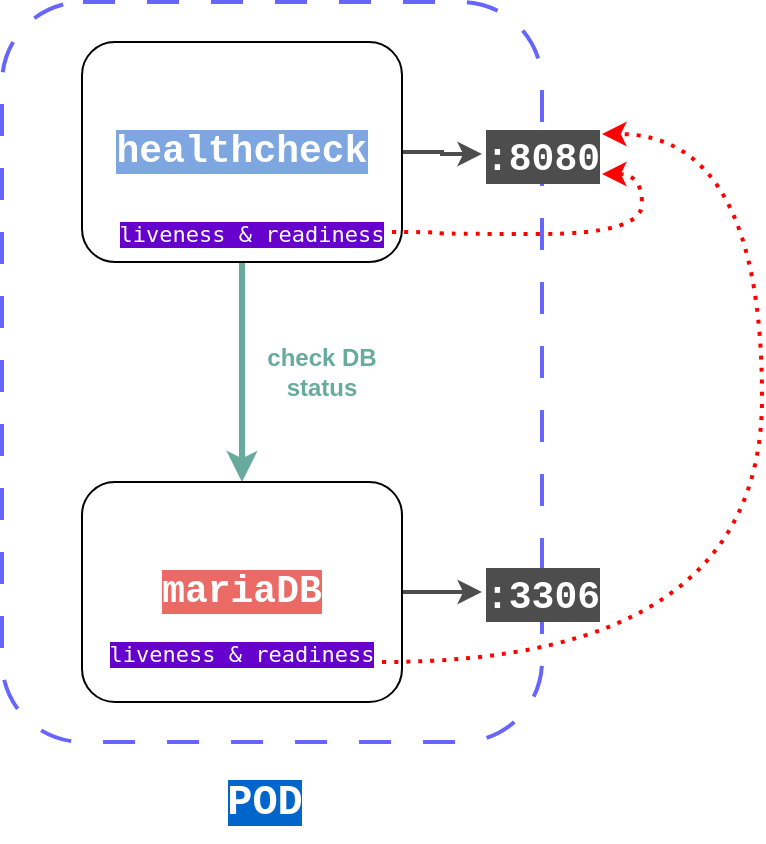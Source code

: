 <mxfile version="26.0.11">
  <diagram name="Page-1" id="iFYPyggZZip7onPklAIf">
    <mxGraphModel dx="1062" dy="554" grid="1" gridSize="10" guides="1" tooltips="1" connect="1" arrows="1" fold="1" page="1" pageScale="1" pageWidth="827" pageHeight="1169" math="0" shadow="0">
      <root>
        <mxCell id="0" />
        <mxCell id="1" parent="0" />
        <mxCell id="pTnqiEGoBfZLtPKK_kVA-1" value="" style="rounded=1;whiteSpace=wrap;html=1;dashed=1;dashPattern=8 8;strokeWidth=2;strokeColor=#6666FF;" vertex="1" parent="1">
          <mxGeometry x="320" y="190" width="270" height="370" as="geometry" />
        </mxCell>
        <mxCell id="pTnqiEGoBfZLtPKK_kVA-4" style="edgeStyle=orthogonalEdgeStyle;rounded=0;orthogonalLoop=1;jettySize=auto;html=1;entryX=0.5;entryY=0;entryDx=0;entryDy=0;strokeColor=#67AB9F;strokeWidth=3;" edge="1" parent="1" source="pTnqiEGoBfZLtPKK_kVA-2" target="pTnqiEGoBfZLtPKK_kVA-3">
          <mxGeometry relative="1" as="geometry" />
        </mxCell>
        <mxCell id="pTnqiEGoBfZLtPKK_kVA-8" style="edgeStyle=orthogonalEdgeStyle;rounded=0;orthogonalLoop=1;jettySize=auto;html=1;entryX=0;entryY=0.5;entryDx=0;entryDy=0;strokeColor=#4D4D4D;strokeWidth=2;" edge="1" parent="1" source="pTnqiEGoBfZLtPKK_kVA-2" target="pTnqiEGoBfZLtPKK_kVA-6">
          <mxGeometry relative="1" as="geometry" />
        </mxCell>
        <mxCell id="pTnqiEGoBfZLtPKK_kVA-2" value="&lt;font face=&quot;Courier New&quot; style=&quot;font-size: 19px;&quot;&gt;&lt;span style=&quot;color: rgb(255, 255, 255); background-color: rgb(126, 166, 224);&quot;&gt;&lt;b&gt;&lt;font&gt;healthcheck&lt;/font&gt;&lt;/b&gt;&lt;/span&gt;&lt;/font&gt;" style="rounded=1;whiteSpace=wrap;html=1;" vertex="1" parent="1">
          <mxGeometry x="360" y="210" width="160" height="110" as="geometry" />
        </mxCell>
        <mxCell id="pTnqiEGoBfZLtPKK_kVA-10" style="edgeStyle=orthogonalEdgeStyle;rounded=0;orthogonalLoop=1;jettySize=auto;html=1;entryX=0;entryY=0.5;entryDx=0;entryDy=0;strokeColor=#4D4D4D;strokeWidth=2;" edge="1" parent="1" source="pTnqiEGoBfZLtPKK_kVA-3" target="pTnqiEGoBfZLtPKK_kVA-9">
          <mxGeometry relative="1" as="geometry" />
        </mxCell>
        <mxCell id="pTnqiEGoBfZLtPKK_kVA-3" value="&lt;font style=&quot;font-size: 19px; color: rgb(255, 255, 255); background-color: rgb(234, 107, 102);&quot; face=&quot;Courier New&quot;&gt;&lt;b&gt;&lt;span&gt;mariaDB&lt;/span&gt;&lt;/b&gt;&lt;/font&gt;" style="rounded=1;whiteSpace=wrap;html=1;" vertex="1" parent="1">
          <mxGeometry x="360" y="430" width="160" height="110" as="geometry" />
        </mxCell>
        <mxCell id="pTnqiEGoBfZLtPKK_kVA-5" value="&lt;b&gt;&lt;span style=&quot;color: rgb(103, 171, 159);&quot;&gt;check DB status&lt;/span&gt;&lt;/b&gt;" style="text;html=1;align=center;verticalAlign=middle;whiteSpace=wrap;rounded=0;" vertex="1" parent="1">
          <mxGeometry x="450" y="360" width="60" height="30" as="geometry" />
        </mxCell>
        <mxCell id="pTnqiEGoBfZLtPKK_kVA-6" value="&lt;h1 style=&quot;line-height: 180%;&quot; align=&quot;left&quot;&gt;&lt;font face=&quot;Courier New&quot;&gt;&lt;b style=&quot;background-color: rgb(77, 77, 77);&quot;&gt;&lt;font style=&quot;font-size: 19px; color: rgb(255, 255, 255); line-height: 180%;&quot;&gt;:8080&lt;/font&gt;&lt;/b&gt;&lt;/font&gt;&lt;/h1&gt;" style="text;html=1;align=left;verticalAlign=middle;whiteSpace=wrap;rounded=0;glass=0;strokeWidth=1;perimeterSpacing=0;" vertex="1" parent="1">
          <mxGeometry x="560" y="246" width="60" height="40" as="geometry" />
        </mxCell>
        <mxCell id="pTnqiEGoBfZLtPKK_kVA-9" value="&lt;h1 style=&quot;line-height: 180%;&quot; align=&quot;left&quot;&gt;&lt;font face=&quot;Courier New&quot;&gt;&lt;b style=&quot;background-color: rgb(77, 77, 77);&quot;&gt;&lt;font style=&quot;font-size: 19px; color: rgb(255, 255, 255); line-height: 180%;&quot;&gt;:3306&lt;/font&gt;&lt;/b&gt;&lt;/font&gt;&lt;/h1&gt;" style="text;html=1;align=left;verticalAlign=middle;whiteSpace=wrap;rounded=0;glass=0;strokeWidth=1;perimeterSpacing=0;" vertex="1" parent="1">
          <mxGeometry x="560" y="465" width="60" height="40" as="geometry" />
        </mxCell>
        <mxCell id="pTnqiEGoBfZLtPKK_kVA-11" value="&lt;div align=&quot;center&quot;&gt;&lt;font style=&quot;background-color: light-dark(rgb(0, 102, 204), rgb(255, 255, 255)); font-size: 21px; color: rgb(255, 255, 255);&quot; face=&quot;Courier New&quot;&gt;&lt;b&gt;POD&lt;/b&gt;&lt;/font&gt;&lt;/div&gt;" style="text;html=1;align=center;verticalAlign=middle;whiteSpace=wrap;rounded=0;glass=0;strokeWidth=1;perimeterSpacing=0;" vertex="1" parent="1">
          <mxGeometry x="414" y="570" width="75" height="40" as="geometry" />
        </mxCell>
        <mxCell id="pTnqiEGoBfZLtPKK_kVA-16" style="edgeStyle=orthogonalEdgeStyle;rounded=0;orthogonalLoop=1;jettySize=auto;html=1;entryX=1;entryY=0.75;entryDx=0;entryDy=0;curved=1;dashed=1;dashPattern=1 2;strokeWidth=2;strokeColor=#FF0000;" edge="1" parent="1" source="pTnqiEGoBfZLtPKK_kVA-14" target="pTnqiEGoBfZLtPKK_kVA-6">
          <mxGeometry relative="1" as="geometry" />
        </mxCell>
        <mxCell id="pTnqiEGoBfZLtPKK_kVA-14" value="&lt;div style=&quot;color: rgb(204, 204, 204); font-family: &amp;quot;Droid Sans Mono&amp;quot;, &amp;quot;monospace&amp;quot;, monospace; font-weight: normal; font-size: 14px; line-height: 19px; white-space: pre;&quot;&gt;&lt;div&gt;&lt;font style=&quot;font-size: 11px; background-color: rgb(102, 0, 204); color: rgb(255, 255, 255);&quot;&gt;&lt;span style=&quot;color: rgb(255, 255, 255);&quot;&gt;liveness &amp;amp; &lt;/span&gt;readiness&lt;/font&gt;&lt;/div&gt;&lt;/div&gt;" style="text;html=1;align=center;verticalAlign=middle;whiteSpace=wrap;rounded=0;" vertex="1" parent="1">
          <mxGeometry x="375" y="295" width="140" height="20" as="geometry" />
        </mxCell>
        <mxCell id="pTnqiEGoBfZLtPKK_kVA-18" style="edgeStyle=orthogonalEdgeStyle;rounded=0;orthogonalLoop=1;jettySize=auto;html=1;entryX=1;entryY=0.25;entryDx=0;entryDy=0;curved=1;dashed=1;dashPattern=1 2;strokeWidth=2;strokeColor=#FF0000;" edge="1" parent="1" source="pTnqiEGoBfZLtPKK_kVA-17" target="pTnqiEGoBfZLtPKK_kVA-6">
          <mxGeometry relative="1" as="geometry">
            <Array as="points">
              <mxPoint x="700" y="520" />
              <mxPoint x="700" y="256" />
            </Array>
          </mxGeometry>
        </mxCell>
        <mxCell id="pTnqiEGoBfZLtPKK_kVA-17" value="&lt;div style=&quot;color: rgb(204, 204, 204); font-family: &amp;quot;Droid Sans Mono&amp;quot;, &amp;quot;monospace&amp;quot;, monospace; font-weight: normal; font-size: 14px; line-height: 19px; white-space: pre;&quot;&gt;&lt;div&gt;&lt;font style=&quot;font-size: 11px; background-color: rgb(102, 0, 204); color: rgb(255, 255, 255);&quot;&gt;&lt;span style=&quot;color: rgb(255, 255, 255);&quot;&gt;liveness &amp;amp; &lt;/span&gt;readiness&lt;/font&gt;&lt;/div&gt;&lt;/div&gt;" style="text;html=1;align=center;verticalAlign=middle;whiteSpace=wrap;rounded=0;" vertex="1" parent="1">
          <mxGeometry x="370" y="505" width="140" height="20" as="geometry" />
        </mxCell>
      </root>
    </mxGraphModel>
  </diagram>
</mxfile>
